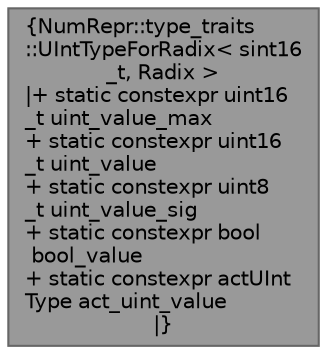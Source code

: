 digraph "NumRepr::type_traits::UIntTypeForRadix&lt; sint16_t, Radix &gt;"
{
 // INTERACTIVE_SVG=YES
 // LATEX_PDF_SIZE
  bgcolor="transparent";
  edge [fontname=Helvetica,fontsize=10,labelfontname=Helvetica,labelfontsize=10];
  node [fontname=Helvetica,fontsize=10,shape=box,height=0.2,width=0.4];
  Node1 [label="{NumRepr::type_traits\l::UIntTypeForRadix\< sint16\l_t, Radix \>\n|+ static constexpr uint16\l_t uint_value_max\l+ static constexpr uint16\l_t uint_value\l+ static constexpr uint8\l_t uint_value_sig\l+ static constexpr bool\l bool_value\l+ static constexpr actUInt\lType act_uint_value\l|}",height=0.2,width=0.4,color="gray40", fillcolor="grey60", style="filled", fontcolor="black",tooltip=" "];
}
